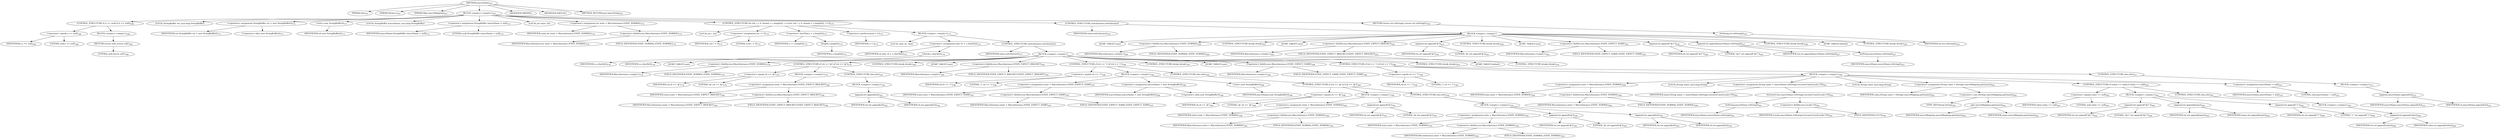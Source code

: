 digraph "macroSubs" {  
"363" [label = <(METHOD,macroSubs)<SUB>167</SUB>> ]
"364" [label = <(PARAM,this)<SUB>167</SUB>> ]
"365" [label = <(PARAM,String s)<SUB>167</SUB>> ]
"366" [label = <(PARAM,Map macroMapping)<SUB>167</SUB>> ]
"367" [label = <(BLOCK,&lt;empty&gt;,&lt;empty&gt;)<SUB>167</SUB>> ]
"368" [label = <(CONTROL_STRUCTURE,if (s == null),if (s == null))<SUB>168</SUB>> ]
"369" [label = <(&lt;operator&gt;.equals,s == null)<SUB>168</SUB>> ]
"370" [label = <(IDENTIFIER,s,s == null)<SUB>168</SUB>> ]
"371" [label = <(LITERAL,null,s == null)<SUB>168</SUB>> ]
"372" [label = <(BLOCK,&lt;empty&gt;,&lt;empty&gt;)<SUB>168</SUB>> ]
"373" [label = <(RETURN,return null;,return null;)<SUB>169</SUB>> ]
"374" [label = <(LITERAL,null,return null;)<SUB>169</SUB>> ]
"24" [label = <(LOCAL,StringBuffer ret: java.lang.StringBuffer)> ]
"375" [label = <(&lt;operator&gt;.assignment,StringBuffer ret = new StringBuffer())<SUB>171</SUB>> ]
"376" [label = <(IDENTIFIER,ret,StringBuffer ret = new StringBuffer())<SUB>171</SUB>> ]
"377" [label = <(&lt;operator&gt;.alloc,new StringBuffer())<SUB>171</SUB>> ]
"378" [label = <(&lt;init&gt;,new StringBuffer())<SUB>171</SUB>> ]
"23" [label = <(IDENTIFIER,ret,new StringBuffer())<SUB>171</SUB>> ]
"26" [label = <(LOCAL,StringBuffer macroName: java.lang.StringBuffer)> ]
"379" [label = <(&lt;operator&gt;.assignment,StringBuffer macroName = null)<SUB>172</SUB>> ]
"380" [label = <(IDENTIFIER,macroName,StringBuffer macroName = null)<SUB>172</SUB>> ]
"381" [label = <(LITERAL,null,StringBuffer macroName = null)<SUB>172</SUB>> ]
"382" [label = <(LOCAL,int state: int)> ]
"383" [label = <(&lt;operator&gt;.assignment,int state = MacroInstance.STATE_NORMAL)<SUB>174</SUB>> ]
"384" [label = <(IDENTIFIER,state,int state = MacroInstance.STATE_NORMAL)<SUB>174</SUB>> ]
"385" [label = <(&lt;operator&gt;.fieldAccess,MacroInstance.STATE_NORMAL)<SUB>174</SUB>> ]
"386" [label = <(IDENTIFIER,MacroInstance,int state = MacroInstance.STATE_NORMAL)<SUB>174</SUB>> ]
"387" [label = <(FIELD_IDENTIFIER,STATE_NORMAL,STATE_NORMAL)<SUB>174</SUB>> ]
"388" [label = <(CONTROL_STRUCTURE,for (int i = 0; Some(i &lt; s.length()); ++i),for (int i = 0; Some(i &lt; s.length()); ++i))<SUB>175</SUB>> ]
"389" [label = <(LOCAL,int i: int)> ]
"390" [label = <(&lt;operator&gt;.assignment,int i = 0)<SUB>175</SUB>> ]
"391" [label = <(IDENTIFIER,i,int i = 0)<SUB>175</SUB>> ]
"392" [label = <(LITERAL,0,int i = 0)<SUB>175</SUB>> ]
"393" [label = <(&lt;operator&gt;.lessThan,i &lt; s.length())<SUB>175</SUB>> ]
"394" [label = <(IDENTIFIER,i,i &lt; s.length())<SUB>175</SUB>> ]
"395" [label = <(length,s.length())<SUB>175</SUB>> ]
"396" [label = <(IDENTIFIER,s,s.length())<SUB>175</SUB>> ]
"397" [label = <(&lt;operator&gt;.preIncrement,++i)<SUB>175</SUB>> ]
"398" [label = <(IDENTIFIER,i,++i)<SUB>175</SUB>> ]
"399" [label = <(BLOCK,&lt;empty&gt;,&lt;empty&gt;)<SUB>175</SUB>> ]
"400" [label = <(LOCAL,char ch: char)> ]
"401" [label = <(&lt;operator&gt;.assignment,char ch = s.charAt(i))<SUB>176</SUB>> ]
"402" [label = <(IDENTIFIER,ch,char ch = s.charAt(i))<SUB>176</SUB>> ]
"403" [label = <(charAt,s.charAt(i))<SUB>176</SUB>> ]
"404" [label = <(IDENTIFIER,s,s.charAt(i))<SUB>176</SUB>> ]
"405" [label = <(IDENTIFIER,i,s.charAt(i))<SUB>176</SUB>> ]
"406" [label = <(CONTROL_STRUCTURE,switch(state),switch(state))> ]
"407" [label = <(IDENTIFIER,state,switch(state))<SUB>177</SUB>> ]
"408" [label = <(BLOCK,&lt;empty&gt;,&lt;empty&gt;)> ]
"409" [label = <(JUMP_TARGET,case)> ]
"410" [label = <(&lt;operator&gt;.fieldAccess,MacroInstance.STATE_NORMAL)<SUB>178</SUB>> ]
"411" [label = <(IDENTIFIER,MacroInstance,&lt;empty&gt;)<SUB>178</SUB>> ]
"412" [label = <(FIELD_IDENTIFIER,STATE_NORMAL,STATE_NORMAL)<SUB>178</SUB>> ]
"413" [label = <(CONTROL_STRUCTURE,if (ch == '@'),if (ch == '@'))<SUB>179</SUB>> ]
"414" [label = <(&lt;operator&gt;.equals,ch == '@')<SUB>179</SUB>> ]
"415" [label = <(IDENTIFIER,ch,ch == '@')<SUB>179</SUB>> ]
"416" [label = <(LITERAL,'@',ch == '@')<SUB>179</SUB>> ]
"417" [label = <(BLOCK,&lt;empty&gt;,&lt;empty&gt;)<SUB>179</SUB>> ]
"418" [label = <(&lt;operator&gt;.assignment,state = MacroInstance.STATE_EXPECT_BRACKET)<SUB>180</SUB>> ]
"419" [label = <(IDENTIFIER,state,state = MacroInstance.STATE_EXPECT_BRACKET)<SUB>180</SUB>> ]
"420" [label = <(&lt;operator&gt;.fieldAccess,MacroInstance.STATE_EXPECT_BRACKET)<SUB>180</SUB>> ]
"421" [label = <(IDENTIFIER,MacroInstance,state = MacroInstance.STATE_EXPECT_BRACKET)<SUB>180</SUB>> ]
"422" [label = <(FIELD_IDENTIFIER,STATE_EXPECT_BRACKET,STATE_EXPECT_BRACKET)<SUB>180</SUB>> ]
"423" [label = <(CONTROL_STRUCTURE,else,else)<SUB>181</SUB>> ]
"424" [label = <(BLOCK,&lt;empty&gt;,&lt;empty&gt;)<SUB>181</SUB>> ]
"425" [label = <(append,ret.append(ch))<SUB>182</SUB>> ]
"426" [label = <(IDENTIFIER,ret,ret.append(ch))<SUB>182</SUB>> ]
"427" [label = <(IDENTIFIER,ch,ret.append(ch))<SUB>182</SUB>> ]
"428" [label = <(CONTROL_STRUCTURE,break;,break;)<SUB>184</SUB>> ]
"429" [label = <(JUMP_TARGET,case)> ]
"430" [label = <(&lt;operator&gt;.fieldAccess,MacroInstance.STATE_EXPECT_BRACKET)<SUB>185</SUB>> ]
"431" [label = <(IDENTIFIER,MacroInstance,&lt;empty&gt;)<SUB>185</SUB>> ]
"432" [label = <(FIELD_IDENTIFIER,STATE_EXPECT_BRACKET,STATE_EXPECT_BRACKET)<SUB>185</SUB>> ]
"433" [label = <(CONTROL_STRUCTURE,if (ch == '{'),if (ch == '{'))<SUB>186</SUB>> ]
"434" [label = <(&lt;operator&gt;.equals,ch == '{')<SUB>186</SUB>> ]
"435" [label = <(IDENTIFIER,ch,ch == '{')<SUB>186</SUB>> ]
"436" [label = <(LITERAL,'{',ch == '{')<SUB>186</SUB>> ]
"437" [label = <(BLOCK,&lt;empty&gt;,&lt;empty&gt;)<SUB>186</SUB>> ]
"438" [label = <(&lt;operator&gt;.assignment,state = MacroInstance.STATE_EXPECT_NAME)<SUB>187</SUB>> ]
"439" [label = <(IDENTIFIER,state,state = MacroInstance.STATE_EXPECT_NAME)<SUB>187</SUB>> ]
"440" [label = <(&lt;operator&gt;.fieldAccess,MacroInstance.STATE_EXPECT_NAME)<SUB>187</SUB>> ]
"441" [label = <(IDENTIFIER,MacroInstance,state = MacroInstance.STATE_EXPECT_NAME)<SUB>187</SUB>> ]
"442" [label = <(FIELD_IDENTIFIER,STATE_EXPECT_NAME,STATE_EXPECT_NAME)<SUB>187</SUB>> ]
"443" [label = <(&lt;operator&gt;.assignment,macroName = new StringBuffer())<SUB>188</SUB>> ]
"444" [label = <(IDENTIFIER,macroName,macroName = new StringBuffer())<SUB>188</SUB>> ]
"445" [label = <(&lt;operator&gt;.alloc,new StringBuffer())<SUB>188</SUB>> ]
"446" [label = <(&lt;init&gt;,new StringBuffer())<SUB>188</SUB>> ]
"25" [label = <(IDENTIFIER,macroName,new StringBuffer())<SUB>188</SUB>> ]
"447" [label = <(CONTROL_STRUCTURE,else,else)<SUB>189</SUB>> ]
"448" [label = <(CONTROL_STRUCTURE,if (ch == '@'),if (ch == '@'))<SUB>189</SUB>> ]
"449" [label = <(&lt;operator&gt;.equals,ch == '@')<SUB>189</SUB>> ]
"450" [label = <(IDENTIFIER,ch,ch == '@')<SUB>189</SUB>> ]
"451" [label = <(LITERAL,'@',ch == '@')<SUB>189</SUB>> ]
"452" [label = <(BLOCK,&lt;empty&gt;,&lt;empty&gt;)<SUB>189</SUB>> ]
"453" [label = <(&lt;operator&gt;.assignment,state = MacroInstance.STATE_NORMAL)<SUB>190</SUB>> ]
"454" [label = <(IDENTIFIER,state,state = MacroInstance.STATE_NORMAL)<SUB>190</SUB>> ]
"455" [label = <(&lt;operator&gt;.fieldAccess,MacroInstance.STATE_NORMAL)<SUB>190</SUB>> ]
"456" [label = <(IDENTIFIER,MacroInstance,state = MacroInstance.STATE_NORMAL)<SUB>190</SUB>> ]
"457" [label = <(FIELD_IDENTIFIER,STATE_NORMAL,STATE_NORMAL)<SUB>190</SUB>> ]
"458" [label = <(append,ret.append('@'))<SUB>191</SUB>> ]
"459" [label = <(IDENTIFIER,ret,ret.append('@'))<SUB>191</SUB>> ]
"460" [label = <(LITERAL,'@',ret.append('@'))<SUB>191</SUB>> ]
"461" [label = <(CONTROL_STRUCTURE,else,else)<SUB>192</SUB>> ]
"462" [label = <(BLOCK,&lt;empty&gt;,&lt;empty&gt;)<SUB>192</SUB>> ]
"463" [label = <(&lt;operator&gt;.assignment,state = MacroInstance.STATE_NORMAL)<SUB>193</SUB>> ]
"464" [label = <(IDENTIFIER,state,state = MacroInstance.STATE_NORMAL)<SUB>193</SUB>> ]
"465" [label = <(&lt;operator&gt;.fieldAccess,MacroInstance.STATE_NORMAL)<SUB>193</SUB>> ]
"466" [label = <(IDENTIFIER,MacroInstance,state = MacroInstance.STATE_NORMAL)<SUB>193</SUB>> ]
"467" [label = <(FIELD_IDENTIFIER,STATE_NORMAL,STATE_NORMAL)<SUB>193</SUB>> ]
"468" [label = <(append,ret.append('@'))<SUB>194</SUB>> ]
"469" [label = <(IDENTIFIER,ret,ret.append('@'))<SUB>194</SUB>> ]
"470" [label = <(LITERAL,'@',ret.append('@'))<SUB>194</SUB>> ]
"471" [label = <(append,ret.append(ch))<SUB>195</SUB>> ]
"472" [label = <(IDENTIFIER,ret,ret.append(ch))<SUB>195</SUB>> ]
"473" [label = <(IDENTIFIER,ch,ret.append(ch))<SUB>195</SUB>> ]
"474" [label = <(CONTROL_STRUCTURE,break;,break;)<SUB>197</SUB>> ]
"475" [label = <(JUMP_TARGET,case)> ]
"476" [label = <(&lt;operator&gt;.fieldAccess,MacroInstance.STATE_EXPECT_NAME)<SUB>198</SUB>> ]
"477" [label = <(IDENTIFIER,MacroInstance,&lt;empty&gt;)<SUB>198</SUB>> ]
"478" [label = <(FIELD_IDENTIFIER,STATE_EXPECT_NAME,STATE_EXPECT_NAME)<SUB>198</SUB>> ]
"479" [label = <(CONTROL_STRUCTURE,if (ch == '}'),if (ch == '}'))<SUB>199</SUB>> ]
"480" [label = <(&lt;operator&gt;.equals,ch == '}')<SUB>199</SUB>> ]
"481" [label = <(IDENTIFIER,ch,ch == '}')<SUB>199</SUB>> ]
"482" [label = <(LITERAL,'}',ch == '}')<SUB>199</SUB>> ]
"483" [label = <(BLOCK,&lt;empty&gt;,&lt;empty&gt;)<SUB>199</SUB>> ]
"484" [label = <(&lt;operator&gt;.assignment,state = MacroInstance.STATE_NORMAL)<SUB>200</SUB>> ]
"485" [label = <(IDENTIFIER,state,state = MacroInstance.STATE_NORMAL)<SUB>200</SUB>> ]
"486" [label = <(&lt;operator&gt;.fieldAccess,MacroInstance.STATE_NORMAL)<SUB>200</SUB>> ]
"487" [label = <(IDENTIFIER,MacroInstance,state = MacroInstance.STATE_NORMAL)<SUB>200</SUB>> ]
"488" [label = <(FIELD_IDENTIFIER,STATE_NORMAL,STATE_NORMAL)<SUB>200</SUB>> ]
"489" [label = <(LOCAL,String name: java.lang.String)> ]
"490" [label = <(&lt;operator&gt;.assignment,String name = macroName.toString().toLowerCase(Locale.US))<SUB>201</SUB>> ]
"491" [label = <(IDENTIFIER,name,String name = macroName.toString().toLowerCase(Locale.US))<SUB>201</SUB>> ]
"492" [label = <(toLowerCase,macroName.toString().toLowerCase(Locale.US))<SUB>201</SUB>> ]
"493" [label = <(toString,macroName.toString())<SUB>201</SUB>> ]
"494" [label = <(IDENTIFIER,macroName,macroName.toString())<SUB>201</SUB>> ]
"495" [label = <(&lt;operator&gt;.fieldAccess,Locale.US)<SUB>201</SUB>> ]
"496" [label = <(IDENTIFIER,Locale,macroName.toString().toLowerCase(Locale.US))<SUB>201</SUB>> ]
"497" [label = <(FIELD_IDENTIFIER,US,US)<SUB>201</SUB>> ]
"498" [label = <(LOCAL,String value: java.lang.String)> ]
"499" [label = <(&lt;operator&gt;.assignment,String value = (String) macroMapping.get(name))<SUB>202</SUB>> ]
"500" [label = <(IDENTIFIER,value,String value = (String) macroMapping.get(name))<SUB>202</SUB>> ]
"501" [label = <(&lt;operator&gt;.cast,(String) macroMapping.get(name))<SUB>202</SUB>> ]
"502" [label = <(TYPE_REF,String,String)<SUB>202</SUB>> ]
"503" [label = <(get,macroMapping.get(name))<SUB>202</SUB>> ]
"504" [label = <(IDENTIFIER,macroMapping,macroMapping.get(name))<SUB>202</SUB>> ]
"505" [label = <(IDENTIFIER,name,macroMapping.get(name))<SUB>202</SUB>> ]
"506" [label = <(CONTROL_STRUCTURE,if (value == null),if (value == null))<SUB>203</SUB>> ]
"507" [label = <(&lt;operator&gt;.equals,value == null)<SUB>203</SUB>> ]
"508" [label = <(IDENTIFIER,value,value == null)<SUB>203</SUB>> ]
"509" [label = <(LITERAL,null,value == null)<SUB>203</SUB>> ]
"510" [label = <(BLOCK,&lt;empty&gt;,&lt;empty&gt;)<SUB>203</SUB>> ]
"511" [label = <(append,ret.append(&quot;@{&quot;))<SUB>204</SUB>> ]
"512" [label = <(IDENTIFIER,ret,ret.append(&quot;@{&quot;))<SUB>204</SUB>> ]
"513" [label = <(LITERAL,&quot;@{&quot;,ret.append(&quot;@{&quot;))<SUB>204</SUB>> ]
"514" [label = <(append,ret.append(name))<SUB>205</SUB>> ]
"515" [label = <(IDENTIFIER,ret,ret.append(name))<SUB>205</SUB>> ]
"516" [label = <(IDENTIFIER,name,ret.append(name))<SUB>205</SUB>> ]
"517" [label = <(append,ret.append(&quot;}&quot;))<SUB>206</SUB>> ]
"518" [label = <(IDENTIFIER,ret,ret.append(&quot;}&quot;))<SUB>206</SUB>> ]
"519" [label = <(LITERAL,&quot;}&quot;,ret.append(&quot;}&quot;))<SUB>206</SUB>> ]
"520" [label = <(CONTROL_STRUCTURE,else,else)<SUB>207</SUB>> ]
"521" [label = <(BLOCK,&lt;empty&gt;,&lt;empty&gt;)<SUB>207</SUB>> ]
"522" [label = <(append,ret.append(value))<SUB>208</SUB>> ]
"523" [label = <(IDENTIFIER,ret,ret.append(value))<SUB>208</SUB>> ]
"524" [label = <(IDENTIFIER,value,ret.append(value))<SUB>208</SUB>> ]
"525" [label = <(&lt;operator&gt;.assignment,macroName = null)<SUB>210</SUB>> ]
"526" [label = <(IDENTIFIER,macroName,macroName = null)<SUB>210</SUB>> ]
"527" [label = <(LITERAL,null,macroName = null)<SUB>210</SUB>> ]
"528" [label = <(CONTROL_STRUCTURE,else,else)<SUB>211</SUB>> ]
"529" [label = <(BLOCK,&lt;empty&gt;,&lt;empty&gt;)<SUB>211</SUB>> ]
"530" [label = <(append,macroName.append(ch))<SUB>212</SUB>> ]
"531" [label = <(IDENTIFIER,macroName,macroName.append(ch))<SUB>212</SUB>> ]
"532" [label = <(IDENTIFIER,ch,macroName.append(ch))<SUB>212</SUB>> ]
"533" [label = <(CONTROL_STRUCTURE,break;,break;)<SUB>214</SUB>> ]
"534" [label = <(JUMP_TARGET,default)> ]
"535" [label = <(CONTROL_STRUCTURE,break;,break;)<SUB>216</SUB>> ]
"536" [label = <(CONTROL_STRUCTURE,switch(state),switch(state))> ]
"537" [label = <(IDENTIFIER,state,switch(state))<SUB>219</SUB>> ]
"538" [label = <(BLOCK,&lt;empty&gt;,&lt;empty&gt;)> ]
"539" [label = <(JUMP_TARGET,case)> ]
"540" [label = <(&lt;operator&gt;.fieldAccess,MacroInstance.STATE_NORMAL)<SUB>220</SUB>> ]
"541" [label = <(IDENTIFIER,MacroInstance,&lt;empty&gt;)<SUB>220</SUB>> ]
"542" [label = <(FIELD_IDENTIFIER,STATE_NORMAL,STATE_NORMAL)<SUB>220</SUB>> ]
"543" [label = <(CONTROL_STRUCTURE,break;,break;)<SUB>221</SUB>> ]
"544" [label = <(JUMP_TARGET,case)> ]
"545" [label = <(&lt;operator&gt;.fieldAccess,MacroInstance.STATE_EXPECT_BRACKET)<SUB>222</SUB>> ]
"546" [label = <(IDENTIFIER,MacroInstance,&lt;empty&gt;)<SUB>222</SUB>> ]
"547" [label = <(FIELD_IDENTIFIER,STATE_EXPECT_BRACKET,STATE_EXPECT_BRACKET)<SUB>222</SUB>> ]
"548" [label = <(append,ret.append('@'))<SUB>223</SUB>> ]
"549" [label = <(IDENTIFIER,ret,ret.append('@'))<SUB>223</SUB>> ]
"550" [label = <(LITERAL,'@',ret.append('@'))<SUB>223</SUB>> ]
"551" [label = <(CONTROL_STRUCTURE,break;,break;)<SUB>224</SUB>> ]
"552" [label = <(JUMP_TARGET,case)> ]
"553" [label = <(&lt;operator&gt;.fieldAccess,MacroInstance.STATE_EXPECT_NAME)<SUB>225</SUB>> ]
"554" [label = <(IDENTIFIER,MacroInstance,&lt;empty&gt;)<SUB>225</SUB>> ]
"555" [label = <(FIELD_IDENTIFIER,STATE_EXPECT_NAME,STATE_EXPECT_NAME)<SUB>225</SUB>> ]
"556" [label = <(append,ret.append(&quot;@{&quot;))<SUB>226</SUB>> ]
"557" [label = <(IDENTIFIER,ret,ret.append(&quot;@{&quot;))<SUB>226</SUB>> ]
"558" [label = <(LITERAL,&quot;@{&quot;,ret.append(&quot;@{&quot;))<SUB>226</SUB>> ]
"559" [label = <(append,ret.append(macroName.toString()))<SUB>227</SUB>> ]
"560" [label = <(IDENTIFIER,ret,ret.append(macroName.toString()))<SUB>227</SUB>> ]
"561" [label = <(toString,macroName.toString())<SUB>227</SUB>> ]
"562" [label = <(IDENTIFIER,macroName,macroName.toString())<SUB>227</SUB>> ]
"563" [label = <(CONTROL_STRUCTURE,break;,break;)<SUB>228</SUB>> ]
"564" [label = <(JUMP_TARGET,default)> ]
"565" [label = <(CONTROL_STRUCTURE,break;,break;)<SUB>230</SUB>> ]
"566" [label = <(RETURN,return ret.toString();,return ret.toString();)<SUB>233</SUB>> ]
"567" [label = <(toString,ret.toString())<SUB>233</SUB>> ]
"568" [label = <(IDENTIFIER,ret,ret.toString())<SUB>233</SUB>> ]
"569" [label = <(MODIFIER,PRIVATE)> ]
"570" [label = <(MODIFIER,VIRTUAL)> ]
"571" [label = <(METHOD_RETURN,java.lang.String)<SUB>167</SUB>> ]
  "363" -> "364" 
  "363" -> "365" 
  "363" -> "366" 
  "363" -> "367" 
  "363" -> "569" 
  "363" -> "570" 
  "363" -> "571" 
  "367" -> "368" 
  "367" -> "24" 
  "367" -> "375" 
  "367" -> "378" 
  "367" -> "26" 
  "367" -> "379" 
  "367" -> "382" 
  "367" -> "383" 
  "367" -> "388" 
  "367" -> "536" 
  "367" -> "566" 
  "368" -> "369" 
  "368" -> "372" 
  "369" -> "370" 
  "369" -> "371" 
  "372" -> "373" 
  "373" -> "374" 
  "375" -> "376" 
  "375" -> "377" 
  "378" -> "23" 
  "379" -> "380" 
  "379" -> "381" 
  "383" -> "384" 
  "383" -> "385" 
  "385" -> "386" 
  "385" -> "387" 
  "388" -> "389" 
  "388" -> "390" 
  "388" -> "393" 
  "388" -> "397" 
  "388" -> "399" 
  "390" -> "391" 
  "390" -> "392" 
  "393" -> "394" 
  "393" -> "395" 
  "395" -> "396" 
  "397" -> "398" 
  "399" -> "400" 
  "399" -> "401" 
  "399" -> "406" 
  "401" -> "402" 
  "401" -> "403" 
  "403" -> "404" 
  "403" -> "405" 
  "406" -> "407" 
  "406" -> "408" 
  "408" -> "409" 
  "408" -> "410" 
  "408" -> "413" 
  "408" -> "428" 
  "408" -> "429" 
  "408" -> "430" 
  "408" -> "433" 
  "408" -> "474" 
  "408" -> "475" 
  "408" -> "476" 
  "408" -> "479" 
  "408" -> "533" 
  "408" -> "534" 
  "408" -> "535" 
  "410" -> "411" 
  "410" -> "412" 
  "413" -> "414" 
  "413" -> "417" 
  "413" -> "423" 
  "414" -> "415" 
  "414" -> "416" 
  "417" -> "418" 
  "418" -> "419" 
  "418" -> "420" 
  "420" -> "421" 
  "420" -> "422" 
  "423" -> "424" 
  "424" -> "425" 
  "425" -> "426" 
  "425" -> "427" 
  "430" -> "431" 
  "430" -> "432" 
  "433" -> "434" 
  "433" -> "437" 
  "433" -> "447" 
  "434" -> "435" 
  "434" -> "436" 
  "437" -> "438" 
  "437" -> "443" 
  "437" -> "446" 
  "438" -> "439" 
  "438" -> "440" 
  "440" -> "441" 
  "440" -> "442" 
  "443" -> "444" 
  "443" -> "445" 
  "446" -> "25" 
  "447" -> "448" 
  "448" -> "449" 
  "448" -> "452" 
  "448" -> "461" 
  "449" -> "450" 
  "449" -> "451" 
  "452" -> "453" 
  "452" -> "458" 
  "453" -> "454" 
  "453" -> "455" 
  "455" -> "456" 
  "455" -> "457" 
  "458" -> "459" 
  "458" -> "460" 
  "461" -> "462" 
  "462" -> "463" 
  "462" -> "468" 
  "462" -> "471" 
  "463" -> "464" 
  "463" -> "465" 
  "465" -> "466" 
  "465" -> "467" 
  "468" -> "469" 
  "468" -> "470" 
  "471" -> "472" 
  "471" -> "473" 
  "476" -> "477" 
  "476" -> "478" 
  "479" -> "480" 
  "479" -> "483" 
  "479" -> "528" 
  "480" -> "481" 
  "480" -> "482" 
  "483" -> "484" 
  "483" -> "489" 
  "483" -> "490" 
  "483" -> "498" 
  "483" -> "499" 
  "483" -> "506" 
  "483" -> "525" 
  "484" -> "485" 
  "484" -> "486" 
  "486" -> "487" 
  "486" -> "488" 
  "490" -> "491" 
  "490" -> "492" 
  "492" -> "493" 
  "492" -> "495" 
  "493" -> "494" 
  "495" -> "496" 
  "495" -> "497" 
  "499" -> "500" 
  "499" -> "501" 
  "501" -> "502" 
  "501" -> "503" 
  "503" -> "504" 
  "503" -> "505" 
  "506" -> "507" 
  "506" -> "510" 
  "506" -> "520" 
  "507" -> "508" 
  "507" -> "509" 
  "510" -> "511" 
  "510" -> "514" 
  "510" -> "517" 
  "511" -> "512" 
  "511" -> "513" 
  "514" -> "515" 
  "514" -> "516" 
  "517" -> "518" 
  "517" -> "519" 
  "520" -> "521" 
  "521" -> "522" 
  "522" -> "523" 
  "522" -> "524" 
  "525" -> "526" 
  "525" -> "527" 
  "528" -> "529" 
  "529" -> "530" 
  "530" -> "531" 
  "530" -> "532" 
  "536" -> "537" 
  "536" -> "538" 
  "538" -> "539" 
  "538" -> "540" 
  "538" -> "543" 
  "538" -> "544" 
  "538" -> "545" 
  "538" -> "548" 
  "538" -> "551" 
  "538" -> "552" 
  "538" -> "553" 
  "538" -> "556" 
  "538" -> "559" 
  "538" -> "563" 
  "538" -> "564" 
  "538" -> "565" 
  "540" -> "541" 
  "540" -> "542" 
  "545" -> "546" 
  "545" -> "547" 
  "548" -> "549" 
  "548" -> "550" 
  "553" -> "554" 
  "553" -> "555" 
  "556" -> "557" 
  "556" -> "558" 
  "559" -> "560" 
  "559" -> "561" 
  "561" -> "562" 
  "566" -> "567" 
  "567" -> "568" 
}
